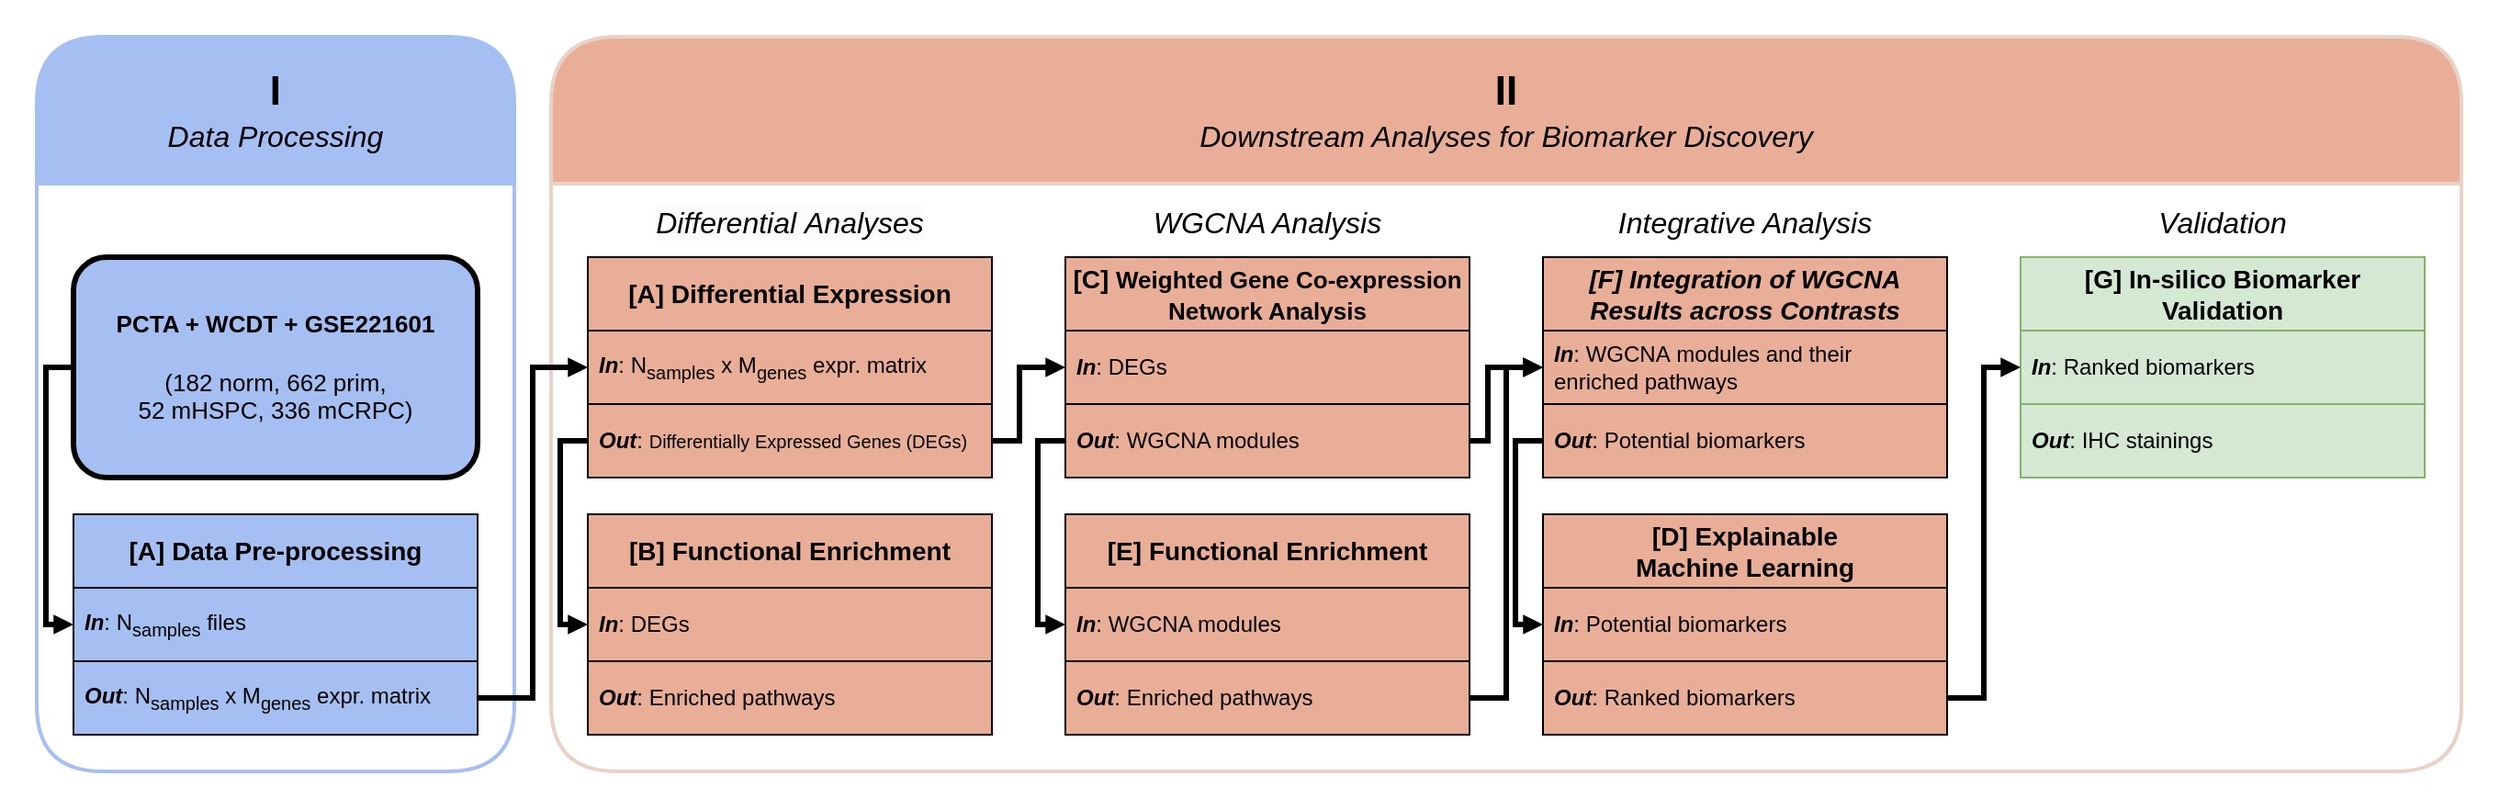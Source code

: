 <mxfile scale="2" border="0">
    <diagram name="Page-1" id="WMyTI4VWCgRzHXp1mPb9">
        <mxGraphModel dx="669" dy="1096" grid="1" gridSize="5" guides="1" tooltips="1" connect="1" arrows="1" fold="1" page="1" pageScale="1" pageWidth="1169" pageHeight="827" math="0" shadow="0">
            <root>
                <mxCell id="0"/>
                <mxCell id="1" parent="0"/>
                <mxCell id="U7u_f17gVRgXchmAX0Bn-6" value="" style="edgeStyle=orthogonalEdgeStyle;rounded=0;orthogonalLoop=1;jettySize=auto;html=1;" parent="1" edge="1">
                    <mxGeometry relative="1" as="geometry">
                        <mxPoint x="405.372" y="341.378" as="sourcePoint"/>
                    </mxGeometry>
                </mxCell>
                <mxCell id="144" value="" style="rounded=0;whiteSpace=wrap;html=1;strokeColor=none;" parent="1" vertex="1">
                    <mxGeometry x="40" y="180" width="1360" height="440" as="geometry"/>
                </mxCell>
                <mxCell id="U7u_f17gVRgXchmAX0Bn-1" value="&lt;div style=&quot;font-size: 22px;&quot;&gt;&lt;font style=&quot;font-size: 22px;&quot;&gt;I&lt;/font&gt;&lt;/div&gt;&lt;div style=&quot;font-size: 1px;&quot;&gt;&lt;br&gt;&lt;/div&gt;&lt;div style=&quot;font-size: 16px;&quot;&gt;&lt;i&gt;&lt;span style=&quot;font-weight: normal;&quot;&gt;Data Processing&lt;/span&gt;&lt;/i&gt;&lt;/div&gt;" style="swimlane;whiteSpace=wrap;html=1;startSize=80;rounded=1;fillStyle=solid;strokeWidth=2;container=0;fillColor=#a6bff2;strokeColor=#A6BFF2;" parent="1" vertex="1">
                    <mxGeometry x="60" y="200" width="260" height="400" as="geometry">
                        <mxRectangle x="20" y="20" width="40" height="45" as="alternateBounds"/>
                    </mxGeometry>
                </mxCell>
                <mxCell id="32" value="" style="edgeStyle=orthogonalEdgeStyle;html=1;strokeWidth=2;endArrow=block;endFill=1;" parent="U7u_f17gVRgXchmAX0Bn-1" edge="1">
                    <mxGeometry relative="1" as="geometry">
                        <mxPoint x="120.0" y="440.004" as="targetPoint"/>
                    </mxGeometry>
                </mxCell>
                <mxCell id="80" value="&lt;div style=&quot;border-color: var(--border-color); font-size: 14px;&quot;&gt;&lt;b style=&quot;border-color: var(--border-color);&quot;&gt;[A] Data Pre-processing&lt;br&gt;&lt;/b&gt;&lt;/div&gt;" style="swimlane;fontStyle=0;childLayout=stackLayout;horizontal=1;startSize=40;horizontalStack=0;resizeParent=1;resizeParentMax=0;resizeLast=0;collapsible=1;marginBottom=0;whiteSpace=wrap;html=1;fontSize=12;strokeColor=#000000;fillColor=#a6bff2;" parent="U7u_f17gVRgXchmAX0Bn-1" vertex="1">
                    <mxGeometry x="20" y="260" width="220" height="120" as="geometry">
                        <mxRectangle x="20" y="240" width="175" height="35" as="alternateBounds"/>
                    </mxGeometry>
                </mxCell>
                <mxCell id="128" value="&lt;i&gt;&lt;b&gt;In&lt;/b&gt;&lt;/i&gt;: N&lt;sub style=&quot;border-color: var(--border-color);&quot;&gt;samples&lt;/sub&gt;&amp;nbsp;files" style="text;strokeColor=default;fillColor=#A6BFF2;align=left;verticalAlign=middle;spacingLeft=4;spacingRight=4;overflow=hidden;points=[[0,0.5],[1,0.5]];portConstraint=eastwest;rotatable=0;whiteSpace=wrap;html=1;fontSize=12;gradientColor=none;" parent="80" vertex="1">
                    <mxGeometry y="40" width="220" height="40" as="geometry"/>
                </mxCell>
                <mxCell id="82" value="&lt;i style=&quot;border-color: var(--border-color);&quot;&gt;&lt;b&gt;Out&lt;/b&gt;&lt;/i&gt;: N&lt;sub style=&quot;border-color: var(--border-color);&quot;&gt;samples&lt;/sub&gt;&amp;nbsp;x M&lt;sub style=&quot;border-color: var(--border-color);&quot;&gt;genes&lt;/sub&gt;&amp;nbsp;expr. matrix" style="text;strokeColor=default;fillColor=#a6bff2;align=left;verticalAlign=middle;spacingLeft=4;spacingRight=4;overflow=hidden;points=[[0,0.5],[1,0.5]];portConstraint=eastwest;rotatable=0;whiteSpace=wrap;html=1;fontSize=12;" parent="80" vertex="1">
                    <mxGeometry y="80" width="220" height="40" as="geometry"/>
                </mxCell>
                <mxCell id="81" value="&lt;div style=&quot;border-color: var(--border-color); font-size: 13px;&quot;&gt;&lt;b style=&quot;border-color: var(--border-color);&quot;&gt;PCTA + WCDT + GSE221601&lt;/b&gt;&lt;/div&gt;&lt;div style=&quot;border-color: var(--border-color); font-size: 13px;&quot;&gt;&lt;b style=&quot;border-color: var(--border-color);&quot;&gt;&lt;br style=&quot;border-color: var(--border-color);&quot;&gt;&lt;/b&gt;&lt;/div&gt;&lt;div style=&quot;border-color: var(--border-color); font-size: 13px;&quot;&gt;(182 norm, 662 prim,&lt;/div&gt;&lt;div style=&quot;border-color: var(--border-color); font-size: 13px;&quot;&gt;52 mHSPC, 336 mCRPC)&lt;/div&gt;" style="text;strokeColor=default;fillColor=#A6BFF2;align=center;verticalAlign=middle;spacingLeft=4;spacingRight=4;overflow=hidden;points=[[0,0.5],[1,0.5]];portConstraint=eastwest;rotatable=0;whiteSpace=wrap;html=1;fontSize=12;gradientColor=none;rounded=1;shadow=0;strokeWidth=3;" parent="U7u_f17gVRgXchmAX0Bn-1" vertex="1">
                    <mxGeometry x="20" y="120" width="220" height="120" as="geometry"/>
                </mxCell>
                <mxCell id="126" value="" style="edgeStyle=none;html=1;exitX=0;exitY=0.5;exitDx=0;exitDy=0;rounded=0;strokeWidth=3;strokeColor=default;jumpStyle=arc;endSize=3;startSize=3;endArrow=block;endFill=1;entryX=0;entryY=0.5;entryDx=0;entryDy=0;" parent="U7u_f17gVRgXchmAX0Bn-1" source="81" target="128" edge="1">
                    <mxGeometry relative="1" as="geometry">
                        <Array as="points">
                            <mxPoint x="5" y="180"/>
                            <mxPoint x="5" y="320"/>
                        </Array>
                        <mxPoint x="-60" y="350" as="sourcePoint"/>
                        <mxPoint x="-60" y="470" as="targetPoint"/>
                    </mxGeometry>
                </mxCell>
                <mxCell id="U7u_f17gVRgXchmAX0Bn-2" value="&lt;div style=&quot;font-size: 22px;&quot;&gt;&lt;font style=&quot;font-size: 22px;&quot;&gt;II&lt;/font&gt;&lt;/div&gt;&lt;div style=&quot;font-size: 1px;&quot;&gt;&lt;font style=&quot;font-size: 1px;&quot;&gt;&lt;br&gt;&lt;/font&gt;&lt;/div&gt;&lt;div style=&quot;font-size: 16px;&quot;&gt;&lt;span style=&quot;font-weight: 400;&quot;&gt;&lt;i&gt;Downstream Analyses for Biomarker Discovery&lt;/i&gt;&lt;/span&gt;&lt;/div&gt;" style="swimlane;whiteSpace=wrap;html=1;startSize=80;rounded=1;strokeWidth=2;fillColor=#e9ae97;strokeColor=#E8D2C7;container=0;align=center;" parent="1" vertex="1">
                    <mxGeometry x="340" y="200" width="1040" height="400" as="geometry">
                        <mxRectangle x="20" y="20" width="40" height="45" as="alternateBounds"/>
                    </mxGeometry>
                </mxCell>
                <mxCell id="61" value="&lt;div style=&quot;border-color: var(--border-color); color: rgb(0, 0, 0); font-family: Helvetica; font-style: normal; font-variant-ligatures: normal; font-variant-caps: normal; font-weight: 700; letter-spacing: normal; orphans: 2; text-indent: 0px; text-transform: none; widows: 2; word-spacing: 0px; -webkit-text-stroke-width: 0px; background-color: rgb(251, 251, 251); text-decoration-thickness: initial; text-decoration-style: initial; text-decoration-color: initial; font-size: 16px;&quot;&gt;&lt;i style=&quot;border-color: var(--border-color); font-weight: normal;&quot;&gt;Differential&amp;nbsp;&lt;/i&gt;&lt;i style=&quot;border-color: var(--border-color); font-weight: normal;&quot;&gt;Analyses&lt;/i&gt;&lt;/div&gt;" style="text;whiteSpace=wrap;html=1;fillColor=default;align=center;" parent="U7u_f17gVRgXchmAX0Bn-2" vertex="1">
                    <mxGeometry x="40" y="85" width="180" height="30" as="geometry"/>
                </mxCell>
                <mxCell id="62" value="&lt;div style=&quot;&quot;&gt;&lt;span style=&quot;background-color: initial; font-size: 16px;&quot;&gt;&lt;i&gt;WGCNA Analysis&lt;/i&gt;&lt;/span&gt;&lt;/div&gt;" style="text;whiteSpace=wrap;html=1;fillColor=default;align=center;" parent="U7u_f17gVRgXchmAX0Bn-2" vertex="1">
                    <mxGeometry x="300" y="85" width="180" height="30" as="geometry"/>
                </mxCell>
                <mxCell id="63" value="&lt;i style=&quot;border-color: var(--border-color); color: rgb(0, 0, 0); font-family: Helvetica; font-size: 16px; font-variant-ligatures: normal; font-variant-caps: normal; font-weight: 700; letter-spacing: normal; orphans: 2; text-indent: 0px; text-transform: none; widows: 2; word-spacing: 0px; -webkit-text-stroke-width: 0px; background-color: initial; text-decoration-thickness: initial; text-decoration-style: initial; text-decoration-color: initial;&quot;&gt;&lt;span style=&quot;border-color: var(--border-color); font-weight: normal;&quot;&gt;Integrative Analysis&lt;/span&gt;&lt;/i&gt;" style="text;whiteSpace=wrap;html=1;fillColor=default;align=center;" parent="U7u_f17gVRgXchmAX0Bn-2" vertex="1">
                    <mxGeometry x="560" y="85" width="180" height="30" as="geometry"/>
                </mxCell>
                <mxCell id="90" value="&lt;div style=&quot;border-color: var(--border-color); font-size: 14px;&quot;&gt;&lt;div style=&quot;border-color: var(--border-color); font-size: 12px;&quot;&gt;&lt;div style=&quot;border-color: var(--border-color); font-size: 14px;&quot;&gt;&lt;b style=&quot;border-color: var(--border-color);&quot;&gt;[A] Differential Expression&lt;/b&gt;&lt;/div&gt;&lt;/div&gt;&lt;/div&gt;" style="swimlane;fontStyle=0;childLayout=stackLayout;horizontal=1;startSize=40;horizontalStack=0;resizeParent=1;resizeParentMax=0;resizeLast=0;collapsible=1;marginBottom=0;whiteSpace=wrap;html=1;fontSize=12;strokeColor=#000000;fillColor=#E9AE97;align=center;" parent="U7u_f17gVRgXchmAX0Bn-2" vertex="1">
                    <mxGeometry x="20" y="120" width="220" height="120" as="geometry">
                        <mxRectangle x="20" y="240" width="175" height="35" as="alternateBounds"/>
                    </mxGeometry>
                </mxCell>
                <mxCell id="91" value="&lt;i&gt;&lt;b&gt;In&lt;/b&gt;&lt;/i&gt;:&amp;nbsp;&lt;span style=&quot;border-color: var(--border-color); background-color: initial;&quot;&gt;N&lt;/span&gt;&lt;sub style=&quot;border-color: var(--border-color); background-color: initial;&quot;&gt;samples&lt;/sub&gt;&lt;span style=&quot;border-color: var(--border-color); background-color: initial;&quot;&gt;&amp;nbsp;x M&lt;/span&gt;&lt;sub style=&quot;border-color: var(--border-color); background-color: initial;&quot;&gt;genes&lt;/sub&gt;&lt;span style=&quot;border-color: var(--border-color); background-color: initial;&quot;&gt;&amp;nbsp;expr. matrix&lt;/span&gt;" style="text;strokeColor=default;fillColor=#E9AE97;align=left;verticalAlign=middle;spacingLeft=4;spacingRight=4;overflow=hidden;points=[[0,0.5],[1,0.5]];portConstraint=eastwest;rotatable=0;whiteSpace=wrap;html=1;fontSize=12;gradientColor=none;" parent="90" vertex="1">
                    <mxGeometry y="40" width="220" height="40" as="geometry"/>
                </mxCell>
                <mxCell id="92" value="&lt;i style=&quot;border-color: var(--border-color);&quot;&gt;&lt;b&gt;Out&lt;/b&gt;&lt;/i&gt;: &lt;font style=&quot;font-size: 10px;&quot;&gt;Differentially Expressed Genes (DEGs)&lt;/font&gt;" style="text;strokeColor=default;fillColor=#E9AE97;align=left;verticalAlign=middle;spacingLeft=4;spacingRight=4;overflow=hidden;points=[[0,0.5],[1,0.5]];portConstraint=eastwest;rotatable=0;whiteSpace=wrap;html=1;fontSize=12;" parent="90" vertex="1">
                    <mxGeometry y="80" width="220" height="40" as="geometry"/>
                </mxCell>
                <mxCell id="93" value="&lt;div style=&quot;border-color: var(--border-color); font-size: 14px;&quot;&gt;&lt;div style=&quot;border-color: var(--border-color); font-size: 12px;&quot;&gt;&lt;div style=&quot;border-color: var(--border-color); font-size: 14px;&quot;&gt;&lt;div style=&quot;border-color: var(--border-color);&quot;&gt;&lt;b style=&quot;border-color: var(--border-color);&quot;&gt;&lt;font style=&quot;border-color: var(--border-color);&quot;&gt;&lt;span style=&quot;border-color: var(--border-color);&quot;&gt;[B] Functional Enrichment&lt;/span&gt;&lt;/font&gt;&lt;/b&gt;&lt;/div&gt;&lt;/div&gt;&lt;/div&gt;&lt;/div&gt;" style="swimlane;fontStyle=0;childLayout=stackLayout;horizontal=1;startSize=40;horizontalStack=0;resizeParent=1;resizeParentMax=0;resizeLast=0;collapsible=1;marginBottom=0;whiteSpace=wrap;html=1;fontSize=12;strokeColor=#000000;fillColor=#E9AE97;" parent="U7u_f17gVRgXchmAX0Bn-2" vertex="1">
                    <mxGeometry x="20" y="260" width="220" height="120" as="geometry">
                        <mxRectangle x="20" y="240" width="175" height="35" as="alternateBounds"/>
                    </mxGeometry>
                </mxCell>
                <mxCell id="94" value="&lt;i&gt;&lt;b&gt;In&lt;/b&gt;&lt;/i&gt;: DEGs" style="text;strokeColor=default;fillColor=#E9AE97;align=left;verticalAlign=middle;spacingLeft=4;spacingRight=4;overflow=hidden;points=[[0,0.5],[1,0.5]];portConstraint=eastwest;rotatable=0;whiteSpace=wrap;html=1;fontSize=12;gradientColor=none;" parent="93" vertex="1">
                    <mxGeometry y="40" width="220" height="40" as="geometry"/>
                </mxCell>
                <mxCell id="95" value="&lt;i style=&quot;border-color: var(--border-color);&quot;&gt;&lt;b&gt;Out&lt;/b&gt;&lt;/i&gt;: Enriched pathways" style="text;strokeColor=default;fillColor=#E9AE97;align=left;verticalAlign=middle;spacingLeft=4;spacingRight=4;overflow=hidden;points=[[0,0.5],[1,0.5]];portConstraint=eastwest;rotatable=0;whiteSpace=wrap;html=1;fontSize=12;" parent="93" vertex="1">
                    <mxGeometry y="80" width="220" height="40" as="geometry"/>
                </mxCell>
                <mxCell id="97" value="&lt;div style=&quot;border-color: var(--border-color); font-size: 14px;&quot;&gt;&lt;div style=&quot;border-color: var(--border-color); font-size: 12px;&quot;&gt;&lt;div style=&quot;border-color: var(--border-color); font-size: 14px;&quot;&gt;&lt;b&gt;[C]&amp;nbsp;&lt;/b&gt;&lt;span style=&quot;font-size: 13px; background-color: initial;&quot;&gt;&lt;b&gt;Weighted Gene Co-expression Network Analysis&lt;/b&gt;&lt;/span&gt;&lt;/div&gt;&lt;/div&gt;&lt;/div&gt;" style="swimlane;fontStyle=0;childLayout=stackLayout;horizontal=1;startSize=40;horizontalStack=0;resizeParent=1;resizeParentMax=0;resizeLast=0;collapsible=1;marginBottom=0;whiteSpace=wrap;html=1;fontSize=12;strokeColor=#000000;fillColor=#E9AE97;" parent="U7u_f17gVRgXchmAX0Bn-2" vertex="1">
                    <mxGeometry x="280" y="120" width="220" height="120" as="geometry">
                        <mxRectangle x="20" y="240" width="175" height="35" as="alternateBounds"/>
                    </mxGeometry>
                </mxCell>
                <mxCell id="98" value="&lt;i&gt;&lt;b&gt;In&lt;/b&gt;&lt;/i&gt;: DEGs" style="text;strokeColor=default;fillColor=#E9AE97;align=left;verticalAlign=middle;spacingLeft=4;spacingRight=4;overflow=hidden;points=[[0,0.5],[1,0.5]];portConstraint=eastwest;rotatable=0;whiteSpace=wrap;html=1;fontSize=12;gradientColor=none;" parent="97" vertex="1">
                    <mxGeometry y="40" width="220" height="40" as="geometry"/>
                </mxCell>
                <mxCell id="99" value="&lt;i style=&quot;border-color: var(--border-color);&quot;&gt;&lt;b&gt;Out&lt;/b&gt;&lt;/i&gt;: WGCNA modules" style="text;strokeColor=default;fillColor=#E9AE97;align=left;verticalAlign=middle;spacingLeft=4;spacingRight=4;overflow=hidden;points=[[0,0.5],[1,0.5]];portConstraint=eastwest;rotatable=0;whiteSpace=wrap;html=1;fontSize=12;" parent="97" vertex="1">
                    <mxGeometry y="80" width="220" height="40" as="geometry"/>
                </mxCell>
                <mxCell id="111" value="&lt;div style=&quot;border-color: var(--border-color); font-size: 14px;&quot;&gt;&lt;div style=&quot;border-color: var(--border-color); font-size: 12px;&quot;&gt;&lt;div style=&quot;border-color: var(--border-color); font-size: 14px;&quot;&gt;&lt;b&gt;[E]&amp;nbsp;&lt;/b&gt;&lt;b style=&quot;background-color: initial; border-color: var(--border-color);&quot;&gt;Functional Enrichment&lt;/b&gt;&lt;br&gt;&lt;/div&gt;&lt;/div&gt;&lt;/div&gt;" style="swimlane;fontStyle=0;childLayout=stackLayout;horizontal=1;startSize=40;horizontalStack=0;resizeParent=1;resizeParentMax=0;resizeLast=0;collapsible=1;marginBottom=0;whiteSpace=wrap;html=1;fontSize=12;strokeColor=#000000;fillColor=#E9AE97;" parent="U7u_f17gVRgXchmAX0Bn-2" vertex="1">
                    <mxGeometry x="280" y="260" width="220" height="120" as="geometry">
                        <mxRectangle x="20" y="240" width="175" height="35" as="alternateBounds"/>
                    </mxGeometry>
                </mxCell>
                <mxCell id="112" value="&lt;i&gt;&lt;b&gt;In&lt;/b&gt;&lt;/i&gt;: WGCNA modules" style="text;strokeColor=default;fillColor=#E9AE97;align=left;verticalAlign=middle;spacingLeft=4;spacingRight=4;overflow=hidden;points=[[0,0.5],[1,0.5]];portConstraint=eastwest;rotatable=0;whiteSpace=wrap;html=1;fontSize=12;gradientColor=none;" parent="111" vertex="1">
                    <mxGeometry y="40" width="220" height="40" as="geometry"/>
                </mxCell>
                <mxCell id="113" value="&lt;i style=&quot;border-color: var(--border-color);&quot;&gt;&lt;b&gt;Out&lt;/b&gt;&lt;/i&gt;: Enriched pathways" style="text;strokeColor=default;fillColor=#E9AE97;align=left;verticalAlign=middle;spacingLeft=4;spacingRight=4;overflow=hidden;points=[[0,0.5],[1,0.5]];portConstraint=eastwest;rotatable=0;whiteSpace=wrap;html=1;fontSize=12;" parent="111" vertex="1">
                    <mxGeometry y="80" width="220" height="40" as="geometry"/>
                </mxCell>
                <mxCell id="114" value="&lt;div style=&quot;border-color: var(--border-color); font-size: 14px;&quot;&gt;&lt;div style=&quot;border-color: var(--border-color); font-size: 12px;&quot;&gt;&lt;div style=&quot;border-color: var(--border-color); font-size: 14px;&quot;&gt;&lt;b&gt;&lt;i&gt;[F] Integration of WGCNA Results across Contrasts&lt;/i&gt;&lt;/b&gt;&lt;/div&gt;&lt;/div&gt;&lt;/div&gt;" style="swimlane;fontStyle=0;childLayout=stackLayout;horizontal=1;startSize=40;horizontalStack=0;resizeParent=1;resizeParentMax=0;resizeLast=0;collapsible=1;marginBottom=0;whiteSpace=wrap;html=1;fontSize=12;strokeColor=#000000;fillColor=#E9AE97;" parent="U7u_f17gVRgXchmAX0Bn-2" vertex="1">
                    <mxGeometry x="540" y="120" width="220" height="120" as="geometry">
                        <mxRectangle x="20" y="240" width="175" height="35" as="alternateBounds"/>
                    </mxGeometry>
                </mxCell>
                <mxCell id="115" value="&lt;i&gt;&lt;b&gt;In&lt;/b&gt;&lt;/i&gt;: WGCNA&amp;nbsp;modules and their enriched pathways" style="text;strokeColor=#000000;fillColor=#E9AE97;align=left;verticalAlign=middle;spacingLeft=4;spacingRight=4;overflow=hidden;points=[[0,0.5],[1,0.5]];portConstraint=eastwest;rotatable=0;whiteSpace=wrap;html=1;fontSize=12;" parent="114" vertex="1">
                    <mxGeometry y="40" width="220" height="40" as="geometry"/>
                </mxCell>
                <mxCell id="116" value="&lt;i style=&quot;border-color: var(--border-color);&quot;&gt;&lt;b&gt;Out&lt;/b&gt;&lt;/i&gt;: Potential biomarkers" style="text;strokeColor=#000000;fillColor=#E9AE97;align=left;verticalAlign=middle;spacingLeft=4;spacingRight=4;overflow=hidden;points=[[0,0.5],[1,0.5]];portConstraint=eastwest;rotatable=0;whiteSpace=wrap;html=1;fontSize=12;" parent="114" vertex="1">
                    <mxGeometry y="80" width="220" height="40" as="geometry"/>
                </mxCell>
                <mxCell id="129" value="&lt;div style=&quot;border-color: var(--border-color); font-size: 14px;&quot;&gt;&lt;div style=&quot;border-color: var(--border-color); font-size: 12px;&quot;&gt;&lt;div style=&quot;border-color: var(--border-color); font-size: 14px;&quot;&gt;&lt;b&gt;[G] In-silico Biomarker Validation&lt;/b&gt;&lt;br&gt;&lt;/div&gt;&lt;/div&gt;&lt;/div&gt;" style="swimlane;fontStyle=0;childLayout=stackLayout;horizontal=1;startSize=40;horizontalStack=0;resizeParent=1;resizeParentMax=0;resizeLast=0;collapsible=1;marginBottom=0;whiteSpace=wrap;html=1;fontSize=12;strokeColor=#82b366;fillColor=#d5e8d4;" parent="U7u_f17gVRgXchmAX0Bn-2" vertex="1">
                    <mxGeometry x="800" y="120" width="220" height="120" as="geometry">
                        <mxRectangle x="20" y="240" width="175" height="35" as="alternateBounds"/>
                    </mxGeometry>
                </mxCell>
                <mxCell id="130" value="&lt;i&gt;&lt;b&gt;In&lt;/b&gt;&lt;/i&gt;: Ranked biomarkers" style="text;strokeColor=#82b366;fillColor=#d5e8d4;align=left;verticalAlign=middle;spacingLeft=4;spacingRight=4;overflow=hidden;points=[[0,0.5],[1,0.5]];portConstraint=eastwest;rotatable=0;whiteSpace=wrap;html=1;fontSize=12;" parent="129" vertex="1">
                    <mxGeometry y="40" width="220" height="40" as="geometry"/>
                </mxCell>
                <mxCell id="131" value="&lt;i style=&quot;border-color: var(--border-color);&quot;&gt;&lt;b&gt;Out&lt;/b&gt;&lt;/i&gt;: IHC stainings" style="text;strokeColor=#82b366;fillColor=#d5e8d4;align=left;verticalAlign=middle;spacingLeft=4;spacingRight=4;overflow=hidden;points=[[0,0.5],[1,0.5]];portConstraint=eastwest;rotatable=0;whiteSpace=wrap;html=1;fontSize=12;" parent="129" vertex="1">
                    <mxGeometry y="80" width="220" height="40" as="geometry"/>
                </mxCell>
                <mxCell id="135" value="" style="edgeStyle=none;html=1;exitX=0;exitY=0.5;exitDx=0;exitDy=0;rounded=0;strokeWidth=3;strokeColor=default;jumpStyle=arc;endSize=3;startSize=3;endArrow=block;endFill=1;entryX=0;entryY=0.5;entryDx=0;entryDy=0;" parent="U7u_f17gVRgXchmAX0Bn-2" source="92" target="94" edge="1">
                    <mxGeometry relative="1" as="geometry">
                        <Array as="points">
                            <mxPoint x="5" y="220"/>
                            <mxPoint x="5" y="320"/>
                        </Array>
                        <mxPoint x="-15.0" y="435" as="sourcePoint"/>
                        <mxPoint x="55.01" y="255" as="targetPoint"/>
                    </mxGeometry>
                </mxCell>
                <mxCell id="136" value="" style="edgeStyle=none;html=1;exitX=1;exitY=0.5;exitDx=0;exitDy=0;rounded=0;strokeWidth=3;strokeColor=default;jumpStyle=arc;endSize=3;startSize=3;endArrow=block;endFill=1;entryX=0;entryY=0.5;entryDx=0;entryDy=0;" parent="U7u_f17gVRgXchmAX0Bn-2" source="92" target="98" edge="1">
                    <mxGeometry relative="1" as="geometry">
                        <Array as="points">
                            <mxPoint x="255" y="220"/>
                            <mxPoint x="255" y="180"/>
                        </Array>
                        <mxPoint x="280" y="295" as="sourcePoint"/>
                        <mxPoint x="280" y="395" as="targetPoint"/>
                    </mxGeometry>
                </mxCell>
                <mxCell id="138" value="" style="edgeStyle=none;html=1;exitX=0;exitY=0.5;exitDx=0;exitDy=0;rounded=0;strokeWidth=3;strokeColor=default;jumpStyle=arc;endSize=3;startSize=3;endArrow=block;endFill=1;entryX=0;entryY=0.5;entryDx=0;entryDy=0;" parent="U7u_f17gVRgXchmAX0Bn-2" source="99" target="112" edge="1">
                    <mxGeometry relative="1" as="geometry">
                        <Array as="points">
                            <mxPoint x="265" y="220"/>
                            <mxPoint x="265" y="320"/>
                        </Array>
                        <mxPoint x="504.99" y="205" as="sourcePoint"/>
                        <mxPoint x="544.99" y="305" as="targetPoint"/>
                    </mxGeometry>
                </mxCell>
                <mxCell id="143" value="" style="edgeStyle=none;html=1;exitX=0;exitY=0.5;exitDx=0;exitDy=0;rounded=0;strokeWidth=3;strokeColor=default;jumpStyle=arc;endSize=3;startSize=3;endArrow=block;endFill=1;entryX=0;entryY=0.5;entryDx=0;entryDy=0;" parent="U7u_f17gVRgXchmAX0Bn-2" source="116" target="100" edge="1">
                    <mxGeometry relative="1" as="geometry">
                        <Array as="points">
                            <mxPoint x="525" y="220"/>
                            <mxPoint x="525" y="250"/>
                            <mxPoint x="525" y="320"/>
                        </Array>
                        <mxPoint x="505.0" y="365" as="sourcePoint"/>
                        <mxPoint x="545.0" y="325" as="targetPoint"/>
                    </mxGeometry>
                </mxCell>
                <mxCell id="100" value="&lt;b style=&quot;font-size: 14px;&quot;&gt;[D] Explainable&lt;/b&gt;&lt;br&gt;&lt;div style=&quot;border-color: var(--border-color); font-size: 14px;&quot;&gt;&lt;div style=&quot;border-color: var(--border-color); font-size: 12px;&quot;&gt;&lt;div style=&quot;border-color: var(--border-color); font-size: 14px;&quot;&gt;&lt;div style=&quot;border-color: var(--border-color);&quot;&gt;&lt;span style=&quot;border-color: var(--border-color);&quot;&gt;&lt;b&gt;Machine Learning&lt;/b&gt;&lt;/span&gt;&lt;/div&gt;&lt;/div&gt;&lt;/div&gt;&lt;/div&gt;" style="swimlane;fontStyle=0;childLayout=stackLayout;horizontal=1;startSize=40;horizontalStack=0;resizeParent=1;resizeParentMax=0;resizeLast=0;collapsible=1;marginBottom=0;whiteSpace=wrap;html=1;fontSize=12;strokeColor=#000000;fillColor=#E9AE97;" parent="U7u_f17gVRgXchmAX0Bn-2" vertex="1">
                    <mxGeometry x="540" y="260" width="220" height="120" as="geometry">
                        <mxRectangle x="20" y="240" width="175" height="35" as="alternateBounds"/>
                    </mxGeometry>
                </mxCell>
                <mxCell id="101" value="&lt;i&gt;&lt;b&gt;In&lt;/b&gt;&lt;/i&gt;: Potential biomarkers" style="text;strokeColor=default;fillColor=#E9AE97;align=left;verticalAlign=middle;spacingLeft=4;spacingRight=4;overflow=hidden;points=[[0,0.5],[1,0.5]];portConstraint=eastwest;rotatable=0;whiteSpace=wrap;html=1;fontSize=12;gradientColor=none;" parent="100" vertex="1">
                    <mxGeometry y="40" width="220" height="40" as="geometry"/>
                </mxCell>
                <mxCell id="102" value="&lt;i style=&quot;border-color: var(--border-color);&quot;&gt;&lt;b&gt;Out&lt;/b&gt;&lt;/i&gt;: Ranked biomarkers" style="text;strokeColor=default;fillColor=#E9AE97;align=left;verticalAlign=middle;spacingLeft=4;spacingRight=4;overflow=hidden;points=[[0,0.5],[1,0.5]];portConstraint=eastwest;rotatable=0;whiteSpace=wrap;html=1;fontSize=12;" parent="100" vertex="1">
                    <mxGeometry y="80" width="220" height="40" as="geometry"/>
                </mxCell>
                <mxCell id="145" value="" style="edgeStyle=none;html=1;exitX=1;exitY=0.5;exitDx=0;exitDy=0;rounded=0;strokeWidth=3;strokeColor=default;jumpStyle=arc;endSize=3;startSize=3;endArrow=block;endFill=1;entryX=0;entryY=0.5;entryDx=0;entryDy=0;" parent="U7u_f17gVRgXchmAX0Bn-2" source="99" target="115" edge="1">
                    <mxGeometry relative="1" as="geometry">
                        <Array as="points">
                            <mxPoint x="510" y="220"/>
                            <mxPoint x="510" y="180"/>
                        </Array>
                        <mxPoint x="505" y="225" as="sourcePoint"/>
                        <mxPoint x="285.0" y="325" as="targetPoint"/>
                    </mxGeometry>
                </mxCell>
                <mxCell id="146" value="" style="edgeStyle=none;html=1;exitX=1;exitY=0.5;exitDx=0;exitDy=0;rounded=0;strokeWidth=3;strokeColor=default;jumpStyle=arc;endSize=3;startSize=3;endArrow=block;endFill=1;entryX=0;entryY=0.5;entryDx=0;entryDy=0;" parent="U7u_f17gVRgXchmAX0Bn-2" source="113" target="114" edge="1">
                    <mxGeometry relative="1" as="geometry">
                        <Array as="points">
                            <mxPoint x="520" y="360"/>
                            <mxPoint x="520" y="180"/>
                        </Array>
                        <mxPoint x="505" y="225" as="sourcePoint"/>
                        <mxPoint x="545" y="185" as="targetPoint"/>
                    </mxGeometry>
                </mxCell>
                <mxCell id="148" value="" style="edgeStyle=none;html=1;exitX=1;exitY=0.5;exitDx=0;exitDy=0;rounded=0;strokeWidth=3;strokeColor=default;jumpStyle=arc;endSize=3;startSize=3;endArrow=block;endFill=1;entryX=0;entryY=0.5;entryDx=0;entryDy=0;" parent="U7u_f17gVRgXchmAX0Bn-2" source="102" target="130" edge="1">
                    <mxGeometry relative="1" as="geometry">
                        <Array as="points">
                            <mxPoint x="780" y="360"/>
                            <mxPoint x="780" y="180"/>
                        </Array>
                        <mxPoint x="785" y="325" as="sourcePoint"/>
                        <mxPoint x="825" y="285" as="targetPoint"/>
                    </mxGeometry>
                </mxCell>
                <mxCell id="149" value="&lt;i style=&quot;border-color: var(--border-color); color: rgb(0, 0, 0); font-family: Helvetica; font-size: 16px; font-variant-ligatures: normal; font-variant-caps: normal; font-weight: 700; letter-spacing: normal; orphans: 2; text-indent: 0px; text-transform: none; widows: 2; word-spacing: 0px; -webkit-text-stroke-width: 0px; background-color: initial; text-decoration-thickness: initial; text-decoration-style: initial; text-decoration-color: initial;&quot;&gt;&lt;span style=&quot;border-color: var(--border-color); font-weight: normal;&quot;&gt;Validation&lt;/span&gt;&lt;/i&gt;" style="text;whiteSpace=wrap;html=1;fillColor=default;align=center;" vertex="1" parent="U7u_f17gVRgXchmAX0Bn-2">
                    <mxGeometry x="820" y="85" width="180" height="30" as="geometry"/>
                </mxCell>
                <mxCell id="134" value="" style="edgeStyle=none;html=1;exitX=1;exitY=0.5;exitDx=0;exitDy=0;rounded=0;strokeWidth=3;strokeColor=default;jumpStyle=arc;endSize=3;startSize=3;endArrow=block;endFill=1;entryX=0;entryY=0.5;entryDx=0;entryDy=0;" parent="1" source="82" target="91" edge="1">
                    <mxGeometry relative="1" as="geometry">
                        <Array as="points">
                            <mxPoint x="330" y="560"/>
                            <mxPoint x="330" y="380"/>
                        </Array>
                        <mxPoint x="325.0" y="570" as="sourcePoint"/>
                        <mxPoint x="325.0" y="710" as="targetPoint"/>
                    </mxGeometry>
                </mxCell>
            </root>
        </mxGraphModel>
    </diagram>
</mxfile>
